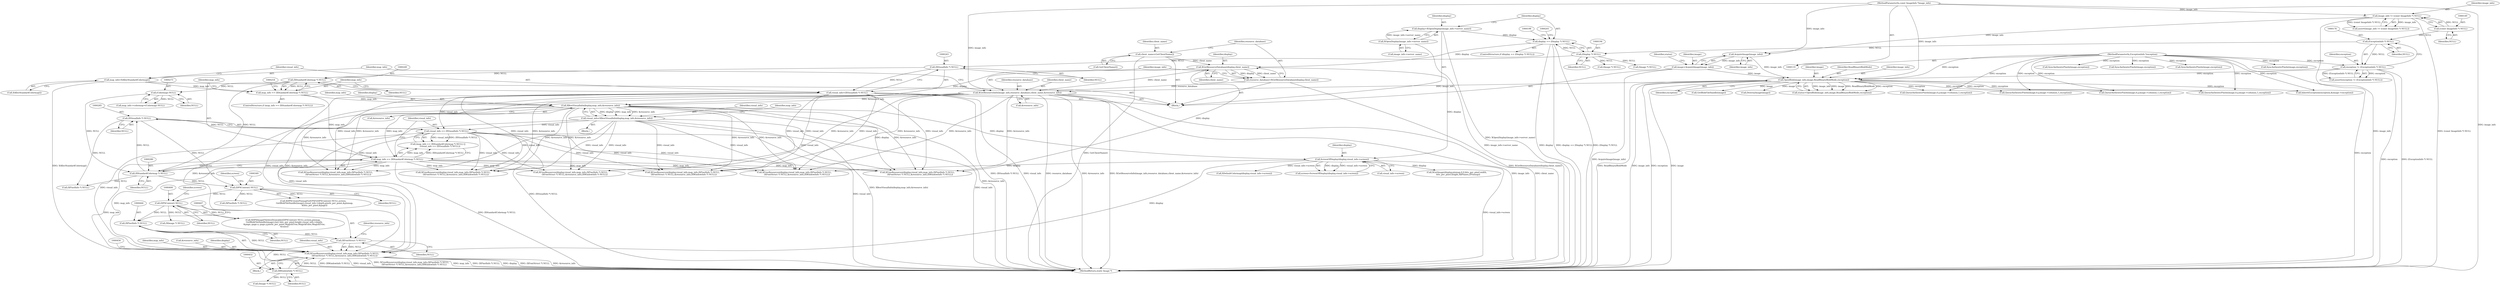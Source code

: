 digraph "0_ImageMagick_f6e9d0d9955e85bdd7540b251cd50d598dacc5e6_13@pointer" {
"1000439" [label="(Call,XFreeResources(display,visual_info,map_info,(XPixelInfo *) NULL,\n        (XFontStruct *) NULL,&resource_info,(XWindowInfo *) NULL))"];
"1000313" [label="(Call,ScreenOfDisplay(display,visual_info->screen))"];
"1000228" [label="(Call,XGetResourceDatabase(display,client_name))"];
"1000191" [label="(Call,display == (Display *) NULL)"];
"1000184" [label="(Call,display=XOpenDisplay(image_info->server_name))"];
"1000186" [label="(Call,XOpenDisplay(image_info->server_name))"];
"1000193" [label="(Call,(Display *) NULL)"];
"1000175" [label="(Call,(ExceptionInfo *) NULL)"];
"1000148" [label="(Call,(const ImageInfo *) NULL)"];
"1000223" [label="(Call,client_name=GetClientName())"];
"1000263" [label="(Call,XBestVisualInfo(display,map_info,&resource_info))"];
"1000246" [label="(Call,map_info == (XStandardColormap *) NULL)"];
"1000237" [label="(Call,map_info=XAllocStandardColormap())"];
"1000248" [label="(Call,(XStandardColormap *) NULL)"];
"1000242" [label="(Call,(XVisualInfo *) NULL)"];
"1000231" [label="(Call,XGetResourceInfo(image_info,resource_database,client_name,&resource_info))"];
"1000210" [label="(Call,OpenBlob(image_info,image,ReadBinaryBlobMode,exception))"];
"1000206" [label="(Call,AcquireImage(image_info))"];
"1000146" [label="(Call,image_info != (const ImageInfo *) NULL)"];
"1000120" [label="(MethodParameterIn,const ImageInfo *image_info)"];
"1000204" [label="(Call,image=AcquireImage(image_info))"];
"1000173" [label="(Call,exception != (ExceptionInfo *) NULL)"];
"1000121" [label="(MethodParameterIn,ExceptionInfo *exception)"];
"1000226" [label="(Call,resource_database=XGetResourceDatabase(display,client_name))"];
"1000261" [label="(Call,visual_info=XBestVisualInfo(display,map_info,&resource_info))"];
"1000282" [label="(Call,visual_info == (XVisualInfo *) NULL)"];
"1000240" [label="(Call,visual_info=(XVisualInfo *) NULL)"];
"1000284" [label="(Call,(XVisualInfo *) NULL)"];
"1000279" [label="(Call,(XStandardColormap *) NULL)"];
"1000272" [label="(Call,(Colormap) NULL)"];
"1000277" [label="(Call,map_info == (XStandardColormap *) NULL)"];
"1000443" [label="(Call,(XPixelInfo *) NULL)"];
"1000399" [label="(Call,(DPSContext) NULL)"];
"1000348" [label="(Call,(DPSContext) NULL)"];
"1000446" [label="(Call,(XFontStruct *) NULL)"];
"1000451" [label="(Call,(XWindowInfo *) NULL)"];
"1000246" [label="(Call,map_info == (XStandardColormap *) NULL)"];
"1000175" [label="(Call,(ExceptionInfo *) NULL)"];
"1000244" [label="(Identifier,NULL)"];
"1000195" [label="(Identifier,NULL)"];
"1000228" [label="(Call,XGetResourceDatabase(display,client_name))"];
"1000296" [label="(Call,(XPixelInfo *) NULL)"];
"1000449" [label="(Call,&resource_info)"];
"1000272" [label="(Call,(Colormap) NULL)"];
"1000281" [label="(Identifier,NULL)"];
"1000282" [label="(Call,visual_info == (XVisualInfo *) NULL)"];
"1000481" [label="(Call,(XImage *) NULL)"];
"1000314" [label="(Identifier,display)"];
"1000235" [label="(Call,&resource_info)"];
"1000266" [label="(Call,&resource_info)"];
"1000177" [label="(Identifier,NULL)"];
"1000150" [label="(Identifier,NULL)"];
"1000192" [label="(Identifier,display)"];
"1000239" [label="(Call,XAllocStandardColormap())"];
"1000351" [label="(Identifier,screen)"];
"1000439" [label="(Call,XFreeResources(display,visual_info,map_info,(XPixelInfo *) NULL,\n        (XFontStruct *) NULL,&resource_info,(XWindowInfo *) NULL))"];
"1000145" [label="(Call,assert(image_info != (const ImageInfo *) NULL))"];
"1000276" [label="(Call,(map_info == (XStandardColormap *) NULL) ||\n      (visual_info == (XVisualInfo *) NULL))"];
"1000193" [label="(Call,(Display *) NULL)"];
"1000241" [label="(Identifier,visual_info)"];
"1000212" [label="(Identifier,image)"];
"1000277" [label="(Call,map_info == (XStandardColormap *) NULL)"];
"1000121" [label="(MethodParameterIn,ExceptionInfo *exception)"];
"1001519" [label="(Call,SyncAuthenticPixels(image,exception))"];
"1000455" [label="(Call,(Image *) NULL)"];
"1000213" [label="(Identifier,ReadBinaryBlobMode)"];
"1000210" [label="(Call,OpenBlob(image_info,image,ReadBinaryBlobMode,exception))"];
"1000350" [label="(Identifier,NULL)"];
"1000226" [label="(Call,resource_database=XGetResourceDatabase(display,client_name))"];
"1000445" [label="(Identifier,NULL)"];
"1000242" [label="(Call,(XVisualInfo *) NULL)"];
"1000265" [label="(Identifier,map_info)"];
"1000261" [label="(Call,visual_info=XBestVisualInfo(display,map_info,&resource_info))"];
"1000284" [label="(Call,(XVisualInfo *) NULL)"];
"1000787" [label="(Call,InheritException(exception,&image->exception))"];
"1000233" [label="(Identifier,resource_database)"];
"1000147" [label="(Identifier,image_info)"];
"1000232" [label="(Identifier,image_info)"];
"1000209" [label="(Identifier,status)"];
"1000240" [label="(Call,visual_info=(XVisualInfo *) NULL)"];
"1000185" [label="(Identifier,display)"];
"1000229" [label="(Identifier,display)"];
"1000252" [label="(Block,)"];
"1000442" [label="(Identifier,map_info)"];
"1000274" [label="(Identifier,NULL)"];
"1000220" [label="(Call,(Image *) NULL)"];
"1000532" [label="(Call,XFreeResources(display,visual_info,map_info,(XPixelInfo *) NULL,\n        (XFontStruct *) NULL,&resource_info,(XWindowInfo *) NULL))"];
"1000450" [label="(Identifier,resource_info)"];
"1000207" [label="(Identifier,image_info)"];
"1000489" [label="(Call,XFreeResources(display,visual_info,map_info,(XPixelInfo *) NULL,\n        (XFontStruct *) NULL,&resource_info,(XWindowInfo *) NULL))"];
"1000238" [label="(Identifier,map_info)"];
"1000263" [label="(Call,XBestVisualInfo(display,map_info,&resource_info))"];
"1000214" [label="(Identifier,exception)"];
"1000204" [label="(Call,image=AcquireImage(image_info))"];
"1000234" [label="(Identifier,client_name)"];
"1001320" [label="(Call,SyncAuthenticPixels(image,exception))"];
"1000191" [label="(Call,display == (Display *) NULL)"];
"1000460" [label="(Call,XGetImage(display,pixmap,0,0,bits_per_pixel.width,\n    bits_per_pixel.height,AllPlanes,ZPixmap))"];
"1000352" [label="(Call,GetBlobFileHandle(image))"];
"1000279" [label="(Call,(XStandardColormap *) NULL)"];
"1000250" [label="(Identifier,NULL)"];
"1001130" [label="(Call,SyncAuthenticPixels(image,exception))"];
"1000262" [label="(Identifier,visual_info)"];
"1001472" [label="(Call,QueueAuthenticPixels(image,0,y,image->columns,1,exception))"];
"1000237" [label="(Call,map_info=XAllocStandardColormap())"];
"1000283" [label="(Identifier,visual_info)"];
"1000268" [label="(Call,map_info->colormap=(Colormap) NULL)"];
"1000315" [label="(Call,visual_info->screen)"];
"1000443" [label="(Call,(XPixelInfo *) NULL)"];
"1000173" [label="(Call,exception != (ExceptionInfo *) NULL)"];
"1000270" [label="(Identifier,map_info)"];
"1000223" [label="(Call,client_name=GetClientName())"];
"1000206" [label="(Call,AcquireImage(image_info))"];
"1000311" [label="(Call,screen=ScreenOfDisplay(display,visual_info->screen))"];
"1000347" [label="(Call,XDPSCreatePixmapForEPSF((DPSContext) NULL,screen,\n    GetBlobFileHandle(image),visual_info->depth,pixels_per_point,&pixmap,\n    &bits_per_pixel,&page))"];
"1001172" [label="(Call,XFreeResources(display,visual_info,map_info,(XPixelInfo *) NULL,\n            (XFontStruct *) NULL,&resource_info,(XWindowInfo *) NULL))"];
"1000197" [label="(Call,(Image *) NULL)"];
"1000211" [label="(Identifier,image_info)"];
"1000122" [label="(Block,)"];
"1000187" [label="(Call,image_info->server_name)"];
"1001030" [label="(Call,QueueAuthenticPixels(image,0,y,image->columns,1,exception))"];
"1000225" [label="(Call,GetClientName())"];
"1000231" [label="(Call,XGetResourceInfo(image_info,resource_database,client_name,&resource_info))"];
"1000248" [label="(Call,(XStandardColormap *) NULL)"];
"1000148" [label="(Call,(const ImageInfo *) NULL)"];
"1000286" [label="(Identifier,NULL)"];
"1000146" [label="(Call,image_info != (const ImageInfo *) NULL)"];
"1001548" [label="(MethodReturn,static Image *)"];
"1000451" [label="(Call,(XWindowInfo *) NULL)"];
"1001526" [label="(Call,XFreeResources(display,visual_info,map_info,(XPixelInfo *) NULL,\n    (XFontStruct *) NULL,&resource_info,(XWindowInfo *) NULL))"];
"1001275" [label="(Call,QueueAuthenticPixels(image,0,y,image->columns,1,exception))"];
"1000190" [label="(ControlStructure,if (display == (Display *) NULL))"];
"1000399" [label="(Call,(DPSContext) NULL)"];
"1000446" [label="(Call,(XFontStruct *) NULL)"];
"1000997" [label="(Call,SyncAuthenticPixels(image,exception))"];
"1000912" [label="(Call,QueueAuthenticPixels(image,0,y,image->columns,1,exception))"];
"1000348" [label="(Call,(DPSContext) NULL)"];
"1000227" [label="(Identifier,resource_database)"];
"1000381" [label="(Call,(XPixelInfo *) NULL)"];
"1000186" [label="(Call,XOpenDisplay(image_info->server_name))"];
"1000440" [label="(Identifier,display)"];
"1000174" [label="(Identifier,exception)"];
"1000377" [label="(Call,XFreeResources(display,visual_info,map_info,(XPixelInfo *) NULL,\n        (XFontStruct *) NULL,&resource_info,(XWindowInfo *) NULL))"];
"1000290" [label="(Call,DestroyImage(image))"];
"1000230" [label="(Identifier,client_name)"];
"1000401" [label="(Identifier,NULL)"];
"1000313" [label="(Call,ScreenOfDisplay(display,visual_info->screen))"];
"1000184" [label="(Call,display=XOpenDisplay(image_info->server_name))"];
"1000448" [label="(Identifier,NULL)"];
"1000292" [label="(Call,XFreeResources(display,visual_info,map_info,(XPixelInfo *) NULL,\n        (XFontStruct *) NULL,&resource_info,(XWindowInfo *) NULL))"];
"1000398" [label="(Call,XDPSImageFileIntoDrawable((DPSContext) NULL,screen,pixmap,\n    GetBlobFileHandle(image),(int) bits_per_pixel.height,visual_info->depth,\n    &page,-page.x,-page.y,pixels_per_point,MagickTrue,MagickFalse,MagickTrue,\n    &sans))"];
"1000120" [label="(MethodParameterIn,const ImageInfo *image_info)"];
"1000247" [label="(Identifier,map_info)"];
"1000453" [label="(Identifier,NULL)"];
"1000224" [label="(Identifier,client_name)"];
"1000264" [label="(Identifier,display)"];
"1000278" [label="(Identifier,map_info)"];
"1000245" [label="(ControlStructure,if (map_info == (XStandardColormap *) NULL))"];
"1000434" [label="(Block,)"];
"1000208" [label="(Call,status=OpenBlob(image_info,image,ReadBinaryBlobMode,exception))"];
"1000714" [label="(Call,XDefaultColormap(display,visual_info->screen))"];
"1000402" [label="(Identifier,screen)"];
"1000205" [label="(Identifier,image)"];
"1000172" [label="(Call,assert(exception != (ExceptionInfo *) NULL))"];
"1000441" [label="(Identifier,visual_info)"];
"1000439" -> "1000434"  [label="AST: "];
"1000439" -> "1000451"  [label="CFG: "];
"1000440" -> "1000439"  [label="AST: "];
"1000441" -> "1000439"  [label="AST: "];
"1000442" -> "1000439"  [label="AST: "];
"1000443" -> "1000439"  [label="AST: "];
"1000446" -> "1000439"  [label="AST: "];
"1000449" -> "1000439"  [label="AST: "];
"1000451" -> "1000439"  [label="AST: "];
"1000456" -> "1000439"  [label="CFG: "];
"1000439" -> "1001548"  [label="DDG: map_info"];
"1000439" -> "1001548"  [label="DDG: (XPixelInfo *) NULL"];
"1000439" -> "1001548"  [label="DDG: display"];
"1000439" -> "1001548"  [label="DDG: (XFontStruct *) NULL"];
"1000439" -> "1001548"  [label="DDG: &resource_info"];
"1000439" -> "1001548"  [label="DDG: (XWindowInfo *) NULL"];
"1000439" -> "1001548"  [label="DDG: visual_info"];
"1000439" -> "1001548"  [label="DDG: XFreeResources(display,visual_info,map_info,(XPixelInfo *) NULL,\n        (XFontStruct *) NULL,&resource_info,(XWindowInfo *) NULL)"];
"1000313" -> "1000439"  [label="DDG: display"];
"1000261" -> "1000439"  [label="DDG: visual_info"];
"1000282" -> "1000439"  [label="DDG: visual_info"];
"1000240" -> "1000439"  [label="DDG: visual_info"];
"1000277" -> "1000439"  [label="DDG: map_info"];
"1000443" -> "1000439"  [label="DDG: NULL"];
"1000446" -> "1000439"  [label="DDG: NULL"];
"1000231" -> "1000439"  [label="DDG: &resource_info"];
"1000263" -> "1000439"  [label="DDG: &resource_info"];
"1000451" -> "1000439"  [label="DDG: NULL"];
"1000313" -> "1000311"  [label="AST: "];
"1000313" -> "1000315"  [label="CFG: "];
"1000314" -> "1000313"  [label="AST: "];
"1000315" -> "1000313"  [label="AST: "];
"1000311" -> "1000313"  [label="CFG: "];
"1000313" -> "1001548"  [label="DDG: visual_info->screen"];
"1000313" -> "1000311"  [label="DDG: display"];
"1000313" -> "1000311"  [label="DDG: visual_info->screen"];
"1000228" -> "1000313"  [label="DDG: display"];
"1000263" -> "1000313"  [label="DDG: display"];
"1000313" -> "1000377"  [label="DDG: display"];
"1000313" -> "1000460"  [label="DDG: display"];
"1000313" -> "1000714"  [label="DDG: visual_info->screen"];
"1000228" -> "1000226"  [label="AST: "];
"1000228" -> "1000230"  [label="CFG: "];
"1000229" -> "1000228"  [label="AST: "];
"1000230" -> "1000228"  [label="AST: "];
"1000226" -> "1000228"  [label="CFG: "];
"1000228" -> "1000226"  [label="DDG: display"];
"1000228" -> "1000226"  [label="DDG: client_name"];
"1000191" -> "1000228"  [label="DDG: display"];
"1000223" -> "1000228"  [label="DDG: client_name"];
"1000228" -> "1000231"  [label="DDG: client_name"];
"1000228" -> "1000263"  [label="DDG: display"];
"1000228" -> "1000292"  [label="DDG: display"];
"1000191" -> "1000190"  [label="AST: "];
"1000191" -> "1000193"  [label="CFG: "];
"1000192" -> "1000191"  [label="AST: "];
"1000193" -> "1000191"  [label="AST: "];
"1000198" -> "1000191"  [label="CFG: "];
"1000201" -> "1000191"  [label="CFG: "];
"1000191" -> "1001548"  [label="DDG: display == (Display *) NULL"];
"1000191" -> "1001548"  [label="DDG: (Display *) NULL"];
"1000191" -> "1001548"  [label="DDG: display"];
"1000184" -> "1000191"  [label="DDG: display"];
"1000193" -> "1000191"  [label="DDG: NULL"];
"1000184" -> "1000122"  [label="AST: "];
"1000184" -> "1000186"  [label="CFG: "];
"1000185" -> "1000184"  [label="AST: "];
"1000186" -> "1000184"  [label="AST: "];
"1000192" -> "1000184"  [label="CFG: "];
"1000184" -> "1001548"  [label="DDG: XOpenDisplay(image_info->server_name)"];
"1000186" -> "1000184"  [label="DDG: image_info->server_name"];
"1000186" -> "1000187"  [label="CFG: "];
"1000187" -> "1000186"  [label="AST: "];
"1000186" -> "1001548"  [label="DDG: image_info->server_name"];
"1000193" -> "1000195"  [label="CFG: "];
"1000194" -> "1000193"  [label="AST: "];
"1000195" -> "1000193"  [label="AST: "];
"1000175" -> "1000193"  [label="DDG: NULL"];
"1000193" -> "1000197"  [label="DDG: NULL"];
"1000193" -> "1000220"  [label="DDG: NULL"];
"1000193" -> "1000242"  [label="DDG: NULL"];
"1000175" -> "1000173"  [label="AST: "];
"1000175" -> "1000177"  [label="CFG: "];
"1000176" -> "1000175"  [label="AST: "];
"1000177" -> "1000175"  [label="AST: "];
"1000173" -> "1000175"  [label="CFG: "];
"1000175" -> "1000173"  [label="DDG: NULL"];
"1000148" -> "1000175"  [label="DDG: NULL"];
"1000148" -> "1000146"  [label="AST: "];
"1000148" -> "1000150"  [label="CFG: "];
"1000149" -> "1000148"  [label="AST: "];
"1000150" -> "1000148"  [label="AST: "];
"1000146" -> "1000148"  [label="CFG: "];
"1000148" -> "1000146"  [label="DDG: NULL"];
"1000223" -> "1000122"  [label="AST: "];
"1000223" -> "1000225"  [label="CFG: "];
"1000224" -> "1000223"  [label="AST: "];
"1000225" -> "1000223"  [label="AST: "];
"1000227" -> "1000223"  [label="CFG: "];
"1000223" -> "1001548"  [label="DDG: GetClientName()"];
"1000263" -> "1000261"  [label="AST: "];
"1000263" -> "1000266"  [label="CFG: "];
"1000264" -> "1000263"  [label="AST: "];
"1000265" -> "1000263"  [label="AST: "];
"1000266" -> "1000263"  [label="AST: "];
"1000261" -> "1000263"  [label="CFG: "];
"1000263" -> "1001548"  [label="DDG: &resource_info"];
"1000263" -> "1000261"  [label="DDG: display"];
"1000263" -> "1000261"  [label="DDG: map_info"];
"1000263" -> "1000261"  [label="DDG: &resource_info"];
"1000246" -> "1000263"  [label="DDG: map_info"];
"1000231" -> "1000263"  [label="DDG: &resource_info"];
"1000263" -> "1000277"  [label="DDG: map_info"];
"1000263" -> "1000292"  [label="DDG: display"];
"1000263" -> "1000292"  [label="DDG: &resource_info"];
"1000263" -> "1000377"  [label="DDG: &resource_info"];
"1000263" -> "1000489"  [label="DDG: &resource_info"];
"1000263" -> "1000532"  [label="DDG: &resource_info"];
"1000263" -> "1001172"  [label="DDG: &resource_info"];
"1000263" -> "1001526"  [label="DDG: &resource_info"];
"1000246" -> "1000245"  [label="AST: "];
"1000246" -> "1000248"  [label="CFG: "];
"1000247" -> "1000246"  [label="AST: "];
"1000248" -> "1000246"  [label="AST: "];
"1000254" -> "1000246"  [label="CFG: "];
"1000278" -> "1000246"  [label="CFG: "];
"1000237" -> "1000246"  [label="DDG: map_info"];
"1000248" -> "1000246"  [label="DDG: NULL"];
"1000246" -> "1000277"  [label="DDG: map_info"];
"1000237" -> "1000122"  [label="AST: "];
"1000237" -> "1000239"  [label="CFG: "];
"1000238" -> "1000237"  [label="AST: "];
"1000239" -> "1000237"  [label="AST: "];
"1000241" -> "1000237"  [label="CFG: "];
"1000237" -> "1001548"  [label="DDG: XAllocStandardColormap()"];
"1000248" -> "1000250"  [label="CFG: "];
"1000249" -> "1000248"  [label="AST: "];
"1000250" -> "1000248"  [label="AST: "];
"1000242" -> "1000248"  [label="DDG: NULL"];
"1000248" -> "1000272"  [label="DDG: NULL"];
"1000248" -> "1000279"  [label="DDG: NULL"];
"1000242" -> "1000240"  [label="AST: "];
"1000242" -> "1000244"  [label="CFG: "];
"1000243" -> "1000242"  [label="AST: "];
"1000244" -> "1000242"  [label="AST: "];
"1000240" -> "1000242"  [label="CFG: "];
"1000242" -> "1000240"  [label="DDG: NULL"];
"1000231" -> "1000122"  [label="AST: "];
"1000231" -> "1000235"  [label="CFG: "];
"1000232" -> "1000231"  [label="AST: "];
"1000233" -> "1000231"  [label="AST: "];
"1000234" -> "1000231"  [label="AST: "];
"1000235" -> "1000231"  [label="AST: "];
"1000238" -> "1000231"  [label="CFG: "];
"1000231" -> "1001548"  [label="DDG: resource_database"];
"1000231" -> "1001548"  [label="DDG: &resource_info"];
"1000231" -> "1001548"  [label="DDG: XGetResourceInfo(image_info,resource_database,client_name,&resource_info)"];
"1000231" -> "1001548"  [label="DDG: image_info"];
"1000231" -> "1001548"  [label="DDG: client_name"];
"1000210" -> "1000231"  [label="DDG: image_info"];
"1000120" -> "1000231"  [label="DDG: image_info"];
"1000226" -> "1000231"  [label="DDG: resource_database"];
"1000231" -> "1000292"  [label="DDG: &resource_info"];
"1000231" -> "1000377"  [label="DDG: &resource_info"];
"1000231" -> "1000489"  [label="DDG: &resource_info"];
"1000231" -> "1000532"  [label="DDG: &resource_info"];
"1000231" -> "1001172"  [label="DDG: &resource_info"];
"1000231" -> "1001526"  [label="DDG: &resource_info"];
"1000210" -> "1000208"  [label="AST: "];
"1000210" -> "1000214"  [label="CFG: "];
"1000211" -> "1000210"  [label="AST: "];
"1000212" -> "1000210"  [label="AST: "];
"1000213" -> "1000210"  [label="AST: "];
"1000214" -> "1000210"  [label="AST: "];
"1000208" -> "1000210"  [label="CFG: "];
"1000210" -> "1001548"  [label="DDG: exception"];
"1000210" -> "1001548"  [label="DDG: image"];
"1000210" -> "1001548"  [label="DDG: ReadBinaryBlobMode"];
"1000210" -> "1001548"  [label="DDG: image_info"];
"1000210" -> "1000208"  [label="DDG: image_info"];
"1000210" -> "1000208"  [label="DDG: image"];
"1000210" -> "1000208"  [label="DDG: ReadBinaryBlobMode"];
"1000210" -> "1000208"  [label="DDG: exception"];
"1000206" -> "1000210"  [label="DDG: image_info"];
"1000120" -> "1000210"  [label="DDG: image_info"];
"1000204" -> "1000210"  [label="DDG: image"];
"1000173" -> "1000210"  [label="DDG: exception"];
"1000121" -> "1000210"  [label="DDG: exception"];
"1000210" -> "1000290"  [label="DDG: image"];
"1000210" -> "1000352"  [label="DDG: image"];
"1000210" -> "1000787"  [label="DDG: exception"];
"1000210" -> "1000912"  [label="DDG: exception"];
"1000210" -> "1001030"  [label="DDG: exception"];
"1000210" -> "1001275"  [label="DDG: exception"];
"1000210" -> "1001472"  [label="DDG: exception"];
"1000206" -> "1000204"  [label="AST: "];
"1000206" -> "1000207"  [label="CFG: "];
"1000207" -> "1000206"  [label="AST: "];
"1000204" -> "1000206"  [label="CFG: "];
"1000206" -> "1000204"  [label="DDG: image_info"];
"1000146" -> "1000206"  [label="DDG: image_info"];
"1000120" -> "1000206"  [label="DDG: image_info"];
"1000146" -> "1000145"  [label="AST: "];
"1000147" -> "1000146"  [label="AST: "];
"1000145" -> "1000146"  [label="CFG: "];
"1000146" -> "1001548"  [label="DDG: (const ImageInfo *) NULL"];
"1000146" -> "1001548"  [label="DDG: image_info"];
"1000146" -> "1000145"  [label="DDG: image_info"];
"1000146" -> "1000145"  [label="DDG: (const ImageInfo *) NULL"];
"1000120" -> "1000146"  [label="DDG: image_info"];
"1000120" -> "1000119"  [label="AST: "];
"1000120" -> "1001548"  [label="DDG: image_info"];
"1000204" -> "1000122"  [label="AST: "];
"1000205" -> "1000204"  [label="AST: "];
"1000209" -> "1000204"  [label="CFG: "];
"1000204" -> "1001548"  [label="DDG: AcquireImage(image_info)"];
"1000173" -> "1000172"  [label="AST: "];
"1000174" -> "1000173"  [label="AST: "];
"1000172" -> "1000173"  [label="CFG: "];
"1000173" -> "1001548"  [label="DDG: exception"];
"1000173" -> "1001548"  [label="DDG: (ExceptionInfo *) NULL"];
"1000173" -> "1000172"  [label="DDG: exception"];
"1000173" -> "1000172"  [label="DDG: (ExceptionInfo *) NULL"];
"1000121" -> "1000173"  [label="DDG: exception"];
"1000121" -> "1000119"  [label="AST: "];
"1000121" -> "1001548"  [label="DDG: exception"];
"1000121" -> "1000787"  [label="DDG: exception"];
"1000121" -> "1000912"  [label="DDG: exception"];
"1000121" -> "1000997"  [label="DDG: exception"];
"1000121" -> "1001030"  [label="DDG: exception"];
"1000121" -> "1001130"  [label="DDG: exception"];
"1000121" -> "1001275"  [label="DDG: exception"];
"1000121" -> "1001320"  [label="DDG: exception"];
"1000121" -> "1001472"  [label="DDG: exception"];
"1000121" -> "1001519"  [label="DDG: exception"];
"1000226" -> "1000122"  [label="AST: "];
"1000227" -> "1000226"  [label="AST: "];
"1000232" -> "1000226"  [label="CFG: "];
"1000226" -> "1001548"  [label="DDG: XGetResourceDatabase(display,client_name)"];
"1000261" -> "1000252"  [label="AST: "];
"1000262" -> "1000261"  [label="AST: "];
"1000270" -> "1000261"  [label="CFG: "];
"1000261" -> "1001548"  [label="DDG: XBestVisualInfo(display,map_info,&resource_info)"];
"1000261" -> "1001548"  [label="DDG: visual_info"];
"1000261" -> "1000282"  [label="DDG: visual_info"];
"1000261" -> "1000292"  [label="DDG: visual_info"];
"1000261" -> "1000377"  [label="DDG: visual_info"];
"1000261" -> "1000489"  [label="DDG: visual_info"];
"1000261" -> "1000532"  [label="DDG: visual_info"];
"1000261" -> "1001172"  [label="DDG: visual_info"];
"1000261" -> "1001526"  [label="DDG: visual_info"];
"1000282" -> "1000276"  [label="AST: "];
"1000282" -> "1000284"  [label="CFG: "];
"1000283" -> "1000282"  [label="AST: "];
"1000284" -> "1000282"  [label="AST: "];
"1000276" -> "1000282"  [label="CFG: "];
"1000282" -> "1001548"  [label="DDG: (XVisualInfo *) NULL"];
"1000282" -> "1001548"  [label="DDG: visual_info"];
"1000282" -> "1000276"  [label="DDG: visual_info"];
"1000282" -> "1000276"  [label="DDG: (XVisualInfo *) NULL"];
"1000240" -> "1000282"  [label="DDG: visual_info"];
"1000284" -> "1000282"  [label="DDG: NULL"];
"1000282" -> "1000292"  [label="DDG: visual_info"];
"1000282" -> "1000377"  [label="DDG: visual_info"];
"1000282" -> "1000489"  [label="DDG: visual_info"];
"1000282" -> "1000532"  [label="DDG: visual_info"];
"1000282" -> "1001172"  [label="DDG: visual_info"];
"1000282" -> "1001526"  [label="DDG: visual_info"];
"1000240" -> "1000122"  [label="AST: "];
"1000241" -> "1000240"  [label="AST: "];
"1000247" -> "1000240"  [label="CFG: "];
"1000240" -> "1001548"  [label="DDG: (XVisualInfo *) NULL"];
"1000240" -> "1001548"  [label="DDG: visual_info"];
"1000240" -> "1000292"  [label="DDG: visual_info"];
"1000240" -> "1000377"  [label="DDG: visual_info"];
"1000240" -> "1000489"  [label="DDG: visual_info"];
"1000240" -> "1000532"  [label="DDG: visual_info"];
"1000240" -> "1001172"  [label="DDG: visual_info"];
"1000240" -> "1001526"  [label="DDG: visual_info"];
"1000284" -> "1000286"  [label="CFG: "];
"1000285" -> "1000284"  [label="AST: "];
"1000286" -> "1000284"  [label="AST: "];
"1000279" -> "1000284"  [label="DDG: NULL"];
"1000284" -> "1000296"  [label="DDG: NULL"];
"1000284" -> "1000348"  [label="DDG: NULL"];
"1000279" -> "1000277"  [label="AST: "];
"1000279" -> "1000281"  [label="CFG: "];
"1000280" -> "1000279"  [label="AST: "];
"1000281" -> "1000279"  [label="AST: "];
"1000277" -> "1000279"  [label="CFG: "];
"1000279" -> "1000277"  [label="DDG: NULL"];
"1000272" -> "1000279"  [label="DDG: NULL"];
"1000279" -> "1000296"  [label="DDG: NULL"];
"1000279" -> "1000348"  [label="DDG: NULL"];
"1000272" -> "1000268"  [label="AST: "];
"1000272" -> "1000274"  [label="CFG: "];
"1000273" -> "1000272"  [label="AST: "];
"1000274" -> "1000272"  [label="AST: "];
"1000268" -> "1000272"  [label="CFG: "];
"1000272" -> "1000268"  [label="DDG: NULL"];
"1000277" -> "1000276"  [label="AST: "];
"1000278" -> "1000277"  [label="AST: "];
"1000283" -> "1000277"  [label="CFG: "];
"1000276" -> "1000277"  [label="CFG: "];
"1000277" -> "1001548"  [label="DDG: map_info"];
"1000277" -> "1001548"  [label="DDG: (XStandardColormap *) NULL"];
"1000277" -> "1000276"  [label="DDG: map_info"];
"1000277" -> "1000276"  [label="DDG: (XStandardColormap *) NULL"];
"1000277" -> "1000292"  [label="DDG: map_info"];
"1000277" -> "1000377"  [label="DDG: map_info"];
"1000277" -> "1000489"  [label="DDG: map_info"];
"1000277" -> "1000532"  [label="DDG: map_info"];
"1000277" -> "1001172"  [label="DDG: map_info"];
"1000277" -> "1001526"  [label="DDG: map_info"];
"1000443" -> "1000445"  [label="CFG: "];
"1000444" -> "1000443"  [label="AST: "];
"1000445" -> "1000443"  [label="AST: "];
"1000447" -> "1000443"  [label="CFG: "];
"1000399" -> "1000443"  [label="DDG: NULL"];
"1000443" -> "1000446"  [label="DDG: NULL"];
"1000399" -> "1000398"  [label="AST: "];
"1000399" -> "1000401"  [label="CFG: "];
"1000400" -> "1000399"  [label="AST: "];
"1000401" -> "1000399"  [label="AST: "];
"1000402" -> "1000399"  [label="CFG: "];
"1000399" -> "1000398"  [label="DDG: NULL"];
"1000348" -> "1000399"  [label="DDG: NULL"];
"1000399" -> "1000481"  [label="DDG: NULL"];
"1000348" -> "1000347"  [label="AST: "];
"1000348" -> "1000350"  [label="CFG: "];
"1000349" -> "1000348"  [label="AST: "];
"1000350" -> "1000348"  [label="AST: "];
"1000351" -> "1000348"  [label="CFG: "];
"1000348" -> "1000347"  [label="DDG: NULL"];
"1000348" -> "1000381"  [label="DDG: NULL"];
"1000446" -> "1000448"  [label="CFG: "];
"1000447" -> "1000446"  [label="AST: "];
"1000448" -> "1000446"  [label="AST: "];
"1000450" -> "1000446"  [label="CFG: "];
"1000446" -> "1000451"  [label="DDG: NULL"];
"1000451" -> "1000453"  [label="CFG: "];
"1000452" -> "1000451"  [label="AST: "];
"1000453" -> "1000451"  [label="AST: "];
"1000451" -> "1000455"  [label="DDG: NULL"];
}

